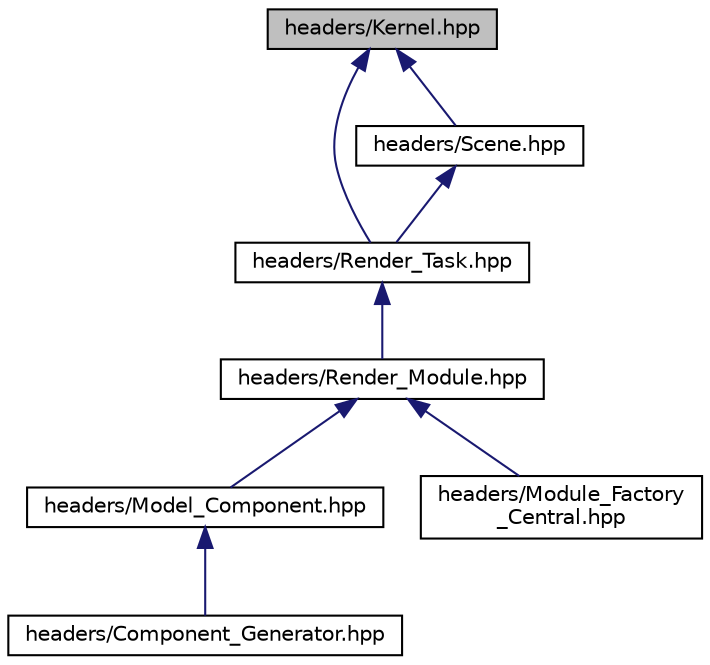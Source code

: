 digraph "headers/Kernel.hpp"
{
 // LATEX_PDF_SIZE
  edge [fontname="Helvetica",fontsize="10",labelfontname="Helvetica",labelfontsize="10"];
  node [fontname="Helvetica",fontsize="10",shape=record];
  Node6 [label="headers/Kernel.hpp",height=0.2,width=0.4,color="black", fillcolor="grey75", style="filled", fontcolor="black",tooltip=" "];
  Node6 -> Node7 [dir="back",color="midnightblue",fontsize="10",style="solid",fontname="Helvetica"];
  Node7 [label="headers/Render_Task.hpp",height=0.2,width=0.4,color="black", fillcolor="white", style="filled",URL="$db/df5/_render___task_8hpp.html",tooltip="Task of the render module."];
  Node7 -> Node8 [dir="back",color="midnightblue",fontsize="10",style="solid",fontname="Helvetica"];
  Node8 [label="headers/Render_Module.hpp",height=0.2,width=0.4,color="black", fillcolor="white", style="filled",URL="$de/d59/_render___module_8hpp.html",tooltip="Module of the render type components (model, camera and light). Create components and store the task ..."];
  Node8 -> Node9 [dir="back",color="midnightblue",fontsize="10",style="solid",fontname="Helvetica"];
  Node9 [label="headers/Model_Component.hpp",height=0.2,width=0.4,color="black", fillcolor="white", style="filled",URL="$d0/da4/_model___component_8hpp.html",tooltip="Component that stores a 3d mesh and process it's information and attributes."];
  Node9 -> Node10 [dir="back",color="midnightblue",fontsize="10",style="solid",fontname="Helvetica"];
  Node10 [label="headers/Component_Generator.hpp",height=0.2,width=0.4,color="black", fillcolor="white", style="filled",URL="$d2/de4/_component___generator_8hpp.html",tooltip="Generator of components, store and create components."];
  Node8 -> Node11 [dir="back",color="midnightblue",fontsize="10",style="solid",fontname="Helvetica"];
  Node11 [label="headers/Module_Factory\l_Central.hpp",height=0.2,width=0.4,color="black", fillcolor="white", style="filled",URL="$da/dc1/_module___factory___central_8hpp.html",tooltip="Patch to the problem of auto-registration of static members in cpp files. Registers and stores the mo..."];
  Node6 -> Node12 [dir="back",color="midnightblue",fontsize="10",style="solid",fontname="Helvetica"];
  Node12 [label="headers/Scene.hpp",height=0.2,width=0.4,color="black", fillcolor="white", style="filled",URL="$d0/d8f/_scene_8hpp.html",tooltip=" "];
  Node12 -> Node7 [dir="back",color="midnightblue",fontsize="10",style="solid",fontname="Helvetica"];
}
